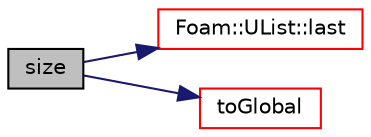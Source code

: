 digraph "size"
{
  bgcolor="transparent";
  edge [fontname="Helvetica",fontsize="10",labelfontname="Helvetica",labelfontsize="10"];
  node [fontname="Helvetica",fontsize="10",shape=record];
  rankdir="LR";
  Node1 [label="size",height=0.2,width=0.4,color="black", fillcolor="grey75", style="filled", fontcolor="black"];
  Node1 -> Node2 [color="midnightblue",fontsize="10",style="solid",fontname="Helvetica"];
  Node2 [label="Foam::UList::last",height=0.2,width=0.4,color="red",URL="$a02735.html#aef07c02ea1c27bdb5906043b399e0ff0",tooltip="Return the last element of the list. "];
  Node1 -> Node3 [color="midnightblue",fontsize="10",style="solid",fontname="Helvetica"];
  Node3 [label="toGlobal",height=0.2,width=0.4,color="red",URL="$a00931.html#a7d52ac47ea25cc49744fc5658630a929",tooltip="From local to global. "];
}
